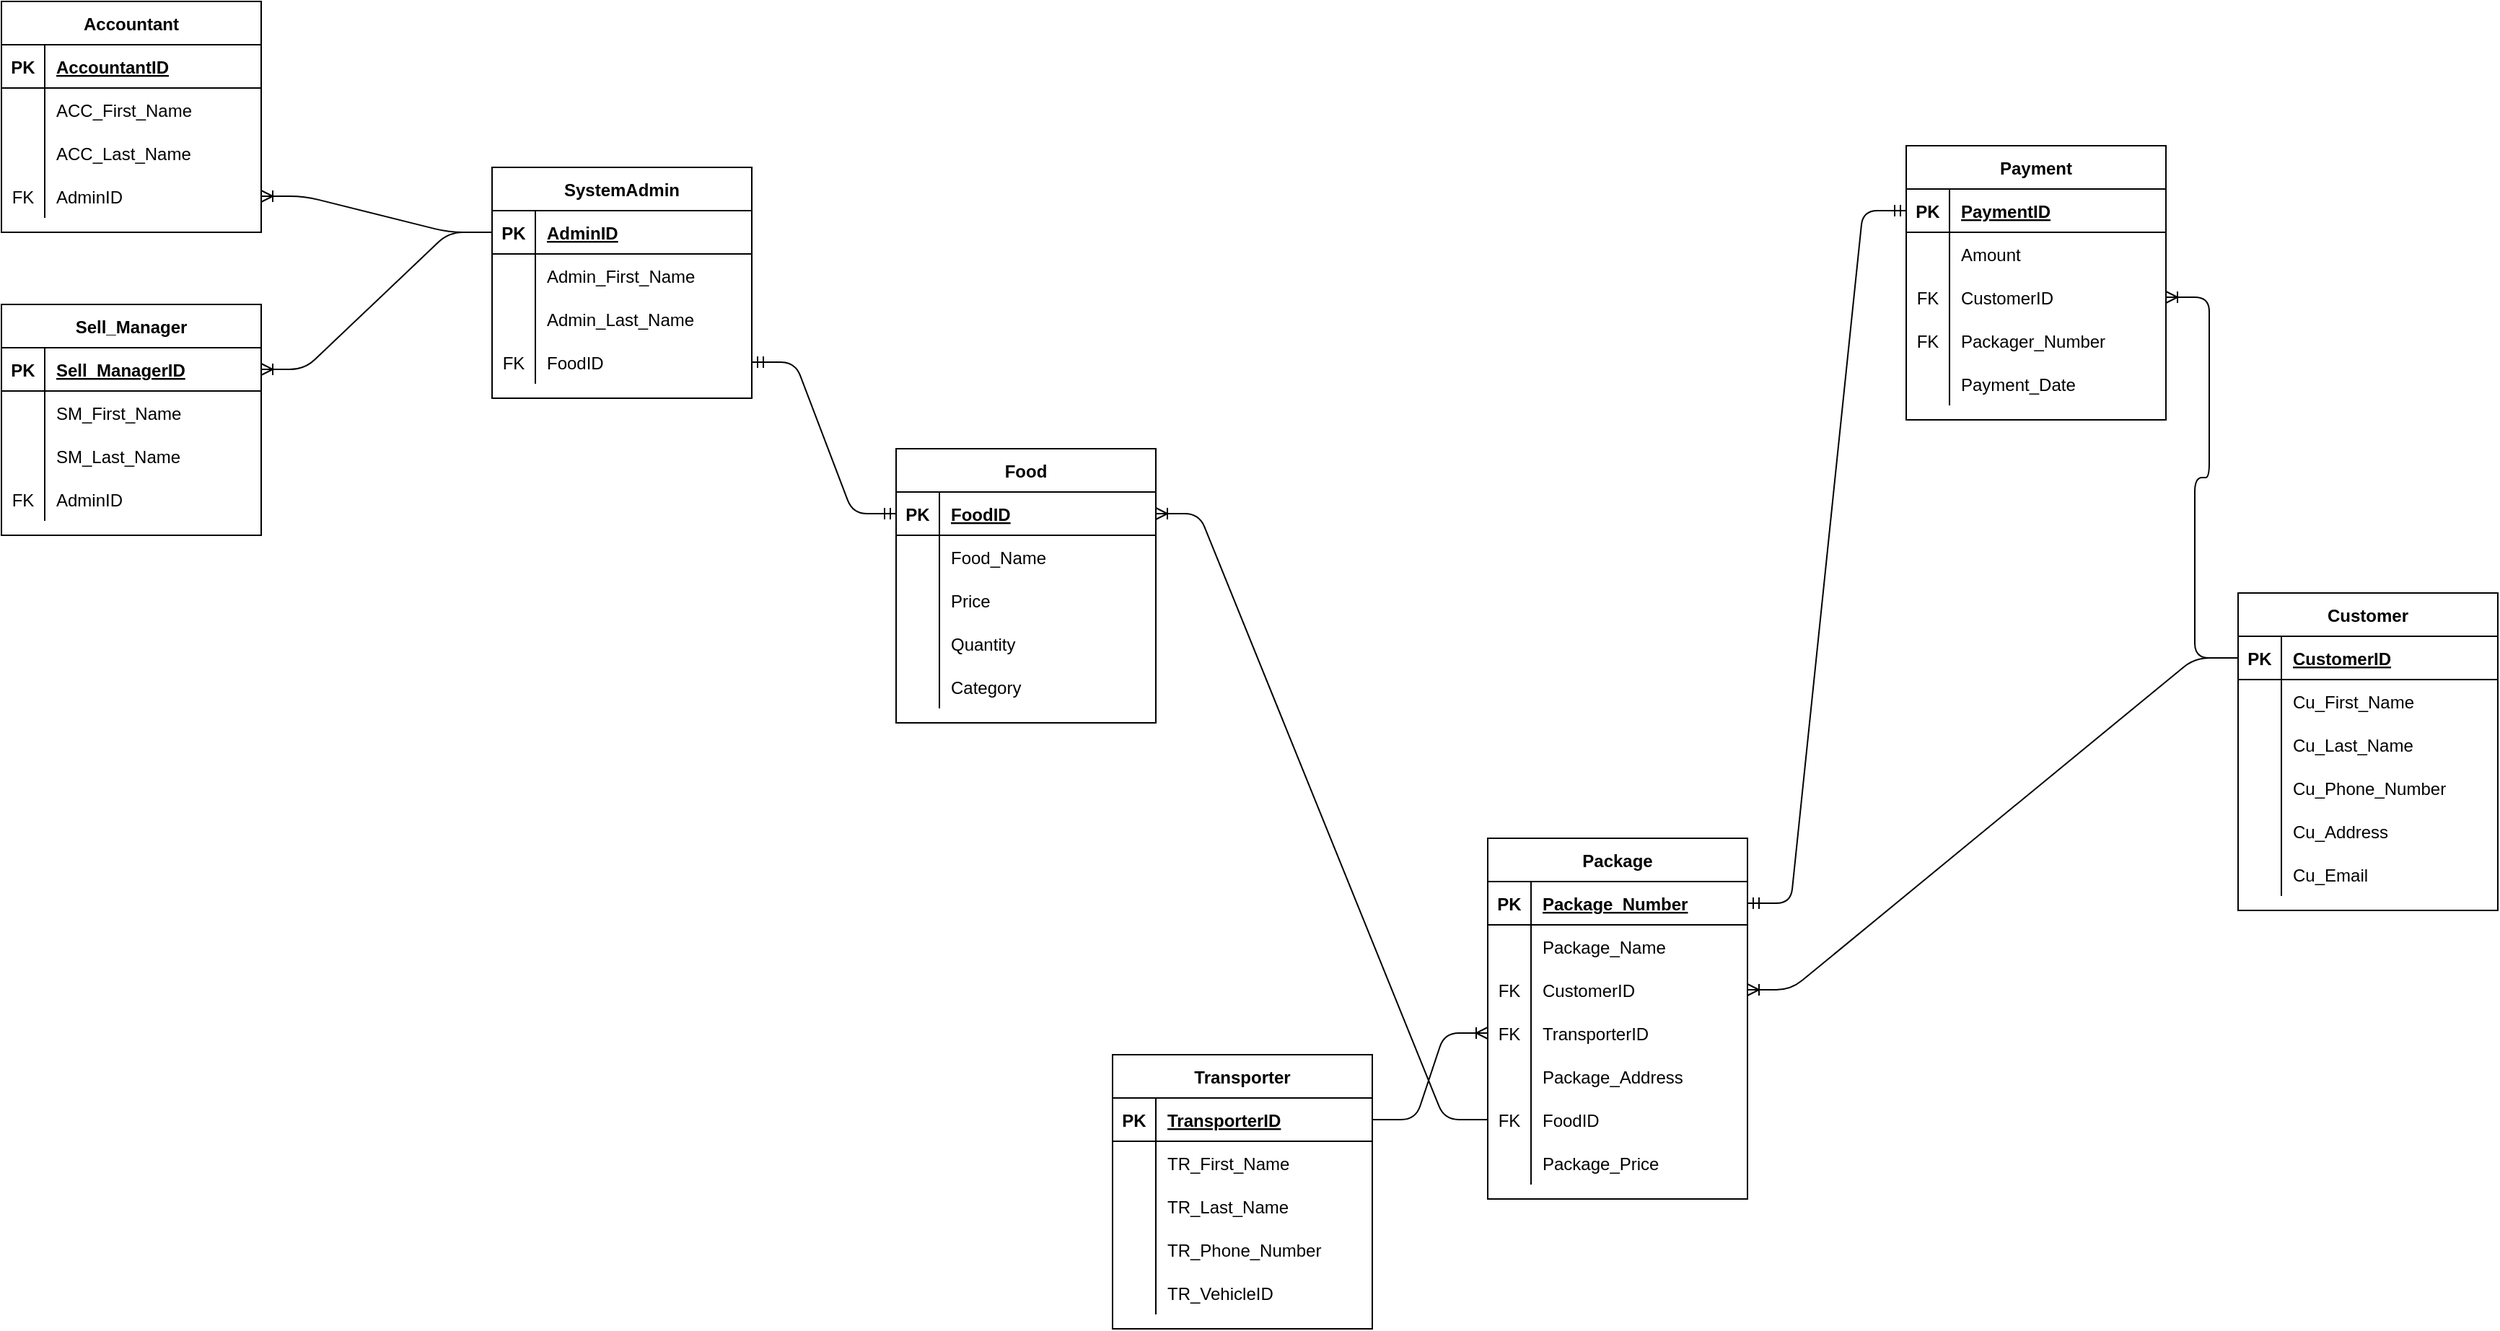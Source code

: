 <mxfile version="14.7.6" type="github">
  <diagram id="MF8VPbq0WAllrCahpKvv" name="Page-1">
    <mxGraphModel dx="7268" dy="4840" grid="1" gridSize="10" guides="1" tooltips="1" connect="1" arrows="1" fold="1" page="1" pageScale="1" pageWidth="827" pageHeight="1169" math="0" shadow="0">
      <root>
        <mxCell id="0" />
        <mxCell id="1" parent="0" />
        <mxCell id="62YoPMJY-bNOZlIKxdS--1" value="Customer" style="shape=table;startSize=30;container=1;collapsible=1;childLayout=tableLayout;fixedRows=1;rowLines=0;fontStyle=1;align=center;resizeLast=1;" vertex="1" parent="1">
          <mxGeometry x="290" y="-140" width="180" height="220" as="geometry" />
        </mxCell>
        <mxCell id="62YoPMJY-bNOZlIKxdS--2" value="" style="shape=partialRectangle;collapsible=0;dropTarget=0;pointerEvents=0;fillColor=none;top=0;left=0;bottom=1;right=0;points=[[0,0.5],[1,0.5]];portConstraint=eastwest;" vertex="1" parent="62YoPMJY-bNOZlIKxdS--1">
          <mxGeometry y="30" width="180" height="30" as="geometry" />
        </mxCell>
        <mxCell id="62YoPMJY-bNOZlIKxdS--3" value="PK" style="shape=partialRectangle;connectable=0;fillColor=none;top=0;left=0;bottom=0;right=0;fontStyle=1;overflow=hidden;" vertex="1" parent="62YoPMJY-bNOZlIKxdS--2">
          <mxGeometry width="30" height="30" as="geometry" />
        </mxCell>
        <mxCell id="62YoPMJY-bNOZlIKxdS--4" value="CustomerID" style="shape=partialRectangle;connectable=0;fillColor=none;top=0;left=0;bottom=0;right=0;align=left;spacingLeft=6;fontStyle=5;overflow=hidden;" vertex="1" parent="62YoPMJY-bNOZlIKxdS--2">
          <mxGeometry x="30" width="150" height="30" as="geometry" />
        </mxCell>
        <mxCell id="62YoPMJY-bNOZlIKxdS--5" value="" style="shape=partialRectangle;collapsible=0;dropTarget=0;pointerEvents=0;fillColor=none;top=0;left=0;bottom=0;right=0;points=[[0,0.5],[1,0.5]];portConstraint=eastwest;" vertex="1" parent="62YoPMJY-bNOZlIKxdS--1">
          <mxGeometry y="60" width="180" height="30" as="geometry" />
        </mxCell>
        <mxCell id="62YoPMJY-bNOZlIKxdS--6" value="" style="shape=partialRectangle;connectable=0;fillColor=none;top=0;left=0;bottom=0;right=0;editable=1;overflow=hidden;" vertex="1" parent="62YoPMJY-bNOZlIKxdS--5">
          <mxGeometry width="30" height="30" as="geometry" />
        </mxCell>
        <mxCell id="62YoPMJY-bNOZlIKxdS--7" value="Cu_First_Name" style="shape=partialRectangle;connectable=0;fillColor=none;top=0;left=0;bottom=0;right=0;align=left;spacingLeft=6;overflow=hidden;" vertex="1" parent="62YoPMJY-bNOZlIKxdS--5">
          <mxGeometry x="30" width="150" height="30" as="geometry" />
        </mxCell>
        <mxCell id="62YoPMJY-bNOZlIKxdS--8" value="" style="shape=partialRectangle;collapsible=0;dropTarget=0;pointerEvents=0;fillColor=none;top=0;left=0;bottom=0;right=0;points=[[0,0.5],[1,0.5]];portConstraint=eastwest;" vertex="1" parent="62YoPMJY-bNOZlIKxdS--1">
          <mxGeometry y="90" width="180" height="30" as="geometry" />
        </mxCell>
        <mxCell id="62YoPMJY-bNOZlIKxdS--9" value="" style="shape=partialRectangle;connectable=0;fillColor=none;top=0;left=0;bottom=0;right=0;editable=1;overflow=hidden;" vertex="1" parent="62YoPMJY-bNOZlIKxdS--8">
          <mxGeometry width="30" height="30" as="geometry" />
        </mxCell>
        <mxCell id="62YoPMJY-bNOZlIKxdS--10" value="Cu_Last_Name" style="shape=partialRectangle;connectable=0;fillColor=none;top=0;left=0;bottom=0;right=0;align=left;spacingLeft=6;overflow=hidden;" vertex="1" parent="62YoPMJY-bNOZlIKxdS--8">
          <mxGeometry x="30" width="150" height="30" as="geometry" />
        </mxCell>
        <mxCell id="62YoPMJY-bNOZlIKxdS--11" value="" style="shape=partialRectangle;collapsible=0;dropTarget=0;pointerEvents=0;fillColor=none;top=0;left=0;bottom=0;right=0;points=[[0,0.5],[1,0.5]];portConstraint=eastwest;" vertex="1" parent="62YoPMJY-bNOZlIKxdS--1">
          <mxGeometry y="120" width="180" height="30" as="geometry" />
        </mxCell>
        <mxCell id="62YoPMJY-bNOZlIKxdS--12" value="" style="shape=partialRectangle;connectable=0;fillColor=none;top=0;left=0;bottom=0;right=0;editable=1;overflow=hidden;" vertex="1" parent="62YoPMJY-bNOZlIKxdS--11">
          <mxGeometry width="30" height="30" as="geometry" />
        </mxCell>
        <mxCell id="62YoPMJY-bNOZlIKxdS--13" value="Cu_Phone_Number" style="shape=partialRectangle;connectable=0;fillColor=none;top=0;left=0;bottom=0;right=0;align=left;spacingLeft=6;overflow=hidden;" vertex="1" parent="62YoPMJY-bNOZlIKxdS--11">
          <mxGeometry x="30" width="150" height="30" as="geometry" />
        </mxCell>
        <mxCell id="62YoPMJY-bNOZlIKxdS--15" value="" style="shape=partialRectangle;collapsible=0;dropTarget=0;pointerEvents=0;fillColor=none;top=0;left=0;bottom=0;right=0;points=[[0,0.5],[1,0.5]];portConstraint=eastwest;" vertex="1" parent="62YoPMJY-bNOZlIKxdS--1">
          <mxGeometry y="150" width="180" height="30" as="geometry" />
        </mxCell>
        <mxCell id="62YoPMJY-bNOZlIKxdS--16" value="" style="shape=partialRectangle;connectable=0;fillColor=none;top=0;left=0;bottom=0;right=0;editable=1;overflow=hidden;" vertex="1" parent="62YoPMJY-bNOZlIKxdS--15">
          <mxGeometry width="30" height="30" as="geometry" />
        </mxCell>
        <mxCell id="62YoPMJY-bNOZlIKxdS--17" value="Cu_Address" style="shape=partialRectangle;connectable=0;fillColor=none;top=0;left=0;bottom=0;right=0;align=left;spacingLeft=6;overflow=hidden;" vertex="1" parent="62YoPMJY-bNOZlIKxdS--15">
          <mxGeometry x="30" width="150" height="30" as="geometry" />
        </mxCell>
        <mxCell id="62YoPMJY-bNOZlIKxdS--140" value="" style="shape=partialRectangle;collapsible=0;dropTarget=0;pointerEvents=0;fillColor=none;top=0;left=0;bottom=0;right=0;points=[[0,0.5],[1,0.5]];portConstraint=eastwest;" vertex="1" parent="62YoPMJY-bNOZlIKxdS--1">
          <mxGeometry y="180" width="180" height="30" as="geometry" />
        </mxCell>
        <mxCell id="62YoPMJY-bNOZlIKxdS--141" value="" style="shape=partialRectangle;connectable=0;fillColor=none;top=0;left=0;bottom=0;right=0;editable=1;overflow=hidden;" vertex="1" parent="62YoPMJY-bNOZlIKxdS--140">
          <mxGeometry width="30" height="30" as="geometry" />
        </mxCell>
        <mxCell id="62YoPMJY-bNOZlIKxdS--142" value="Cu_Email" style="shape=partialRectangle;connectable=0;fillColor=none;top=0;left=0;bottom=0;right=0;align=left;spacingLeft=6;overflow=hidden;" vertex="1" parent="62YoPMJY-bNOZlIKxdS--140">
          <mxGeometry x="30" width="150" height="30" as="geometry" />
        </mxCell>
        <mxCell id="62YoPMJY-bNOZlIKxdS--18" value="Sell_Manager" style="shape=table;startSize=30;container=1;collapsible=1;childLayout=tableLayout;fixedRows=1;rowLines=0;fontStyle=1;align=center;resizeLast=1;" vertex="1" parent="1">
          <mxGeometry x="-1260" y="-340" width="180" height="160" as="geometry" />
        </mxCell>
        <mxCell id="62YoPMJY-bNOZlIKxdS--19" value="" style="shape=partialRectangle;collapsible=0;dropTarget=0;pointerEvents=0;fillColor=none;top=0;left=0;bottom=1;right=0;points=[[0,0.5],[1,0.5]];portConstraint=eastwest;" vertex="1" parent="62YoPMJY-bNOZlIKxdS--18">
          <mxGeometry y="30" width="180" height="30" as="geometry" />
        </mxCell>
        <mxCell id="62YoPMJY-bNOZlIKxdS--20" value="PK" style="shape=partialRectangle;connectable=0;fillColor=none;top=0;left=0;bottom=0;right=0;fontStyle=1;overflow=hidden;" vertex="1" parent="62YoPMJY-bNOZlIKxdS--19">
          <mxGeometry width="30" height="30" as="geometry" />
        </mxCell>
        <mxCell id="62YoPMJY-bNOZlIKxdS--21" value="Sell_ManagerID" style="shape=partialRectangle;connectable=0;fillColor=none;top=0;left=0;bottom=0;right=0;align=left;spacingLeft=6;fontStyle=5;overflow=hidden;" vertex="1" parent="62YoPMJY-bNOZlIKxdS--19">
          <mxGeometry x="30" width="150" height="30" as="geometry" />
        </mxCell>
        <mxCell id="62YoPMJY-bNOZlIKxdS--22" value="" style="shape=partialRectangle;collapsible=0;dropTarget=0;pointerEvents=0;fillColor=none;top=0;left=0;bottom=0;right=0;points=[[0,0.5],[1,0.5]];portConstraint=eastwest;" vertex="1" parent="62YoPMJY-bNOZlIKxdS--18">
          <mxGeometry y="60" width="180" height="30" as="geometry" />
        </mxCell>
        <mxCell id="62YoPMJY-bNOZlIKxdS--23" value="" style="shape=partialRectangle;connectable=0;fillColor=none;top=0;left=0;bottom=0;right=0;editable=1;overflow=hidden;" vertex="1" parent="62YoPMJY-bNOZlIKxdS--22">
          <mxGeometry width="30" height="30" as="geometry" />
        </mxCell>
        <mxCell id="62YoPMJY-bNOZlIKxdS--24" value="SM_First_Name" style="shape=partialRectangle;connectable=0;fillColor=none;top=0;left=0;bottom=0;right=0;align=left;spacingLeft=6;overflow=hidden;" vertex="1" parent="62YoPMJY-bNOZlIKxdS--22">
          <mxGeometry x="30" width="150" height="30" as="geometry" />
        </mxCell>
        <mxCell id="62YoPMJY-bNOZlIKxdS--25" value="" style="shape=partialRectangle;collapsible=0;dropTarget=0;pointerEvents=0;fillColor=none;top=0;left=0;bottom=0;right=0;points=[[0,0.5],[1,0.5]];portConstraint=eastwest;" vertex="1" parent="62YoPMJY-bNOZlIKxdS--18">
          <mxGeometry y="90" width="180" height="30" as="geometry" />
        </mxCell>
        <mxCell id="62YoPMJY-bNOZlIKxdS--26" value="" style="shape=partialRectangle;connectable=0;fillColor=none;top=0;left=0;bottom=0;right=0;editable=1;overflow=hidden;" vertex="1" parent="62YoPMJY-bNOZlIKxdS--25">
          <mxGeometry width="30" height="30" as="geometry" />
        </mxCell>
        <mxCell id="62YoPMJY-bNOZlIKxdS--27" value="SM_Last_Name" style="shape=partialRectangle;connectable=0;fillColor=none;top=0;left=0;bottom=0;right=0;align=left;spacingLeft=6;overflow=hidden;" vertex="1" parent="62YoPMJY-bNOZlIKxdS--25">
          <mxGeometry x="30" width="150" height="30" as="geometry" />
        </mxCell>
        <mxCell id="62YoPMJY-bNOZlIKxdS--233" value="" style="shape=partialRectangle;collapsible=0;dropTarget=0;pointerEvents=0;fillColor=none;top=0;left=0;bottom=0;right=0;points=[[0,0.5],[1,0.5]];portConstraint=eastwest;" vertex="1" parent="62YoPMJY-bNOZlIKxdS--18">
          <mxGeometry y="120" width="180" height="30" as="geometry" />
        </mxCell>
        <mxCell id="62YoPMJY-bNOZlIKxdS--234" value="FK" style="shape=partialRectangle;connectable=0;fillColor=none;top=0;left=0;bottom=0;right=0;fontStyle=0;overflow=hidden;" vertex="1" parent="62YoPMJY-bNOZlIKxdS--233">
          <mxGeometry width="30" height="30" as="geometry" />
        </mxCell>
        <mxCell id="62YoPMJY-bNOZlIKxdS--235" value="AdminID" style="shape=partialRectangle;connectable=0;fillColor=none;top=0;left=0;bottom=0;right=0;align=left;spacingLeft=6;fontStyle=0;overflow=hidden;" vertex="1" parent="62YoPMJY-bNOZlIKxdS--233">
          <mxGeometry x="30" width="150" height="30" as="geometry" />
        </mxCell>
        <mxCell id="62YoPMJY-bNOZlIKxdS--31" value="Transporter" style="shape=table;startSize=30;container=1;collapsible=1;childLayout=tableLayout;fixedRows=1;rowLines=0;fontStyle=1;align=center;resizeLast=1;" vertex="1" parent="1">
          <mxGeometry x="-490" y="180" width="180" height="190" as="geometry" />
        </mxCell>
        <mxCell id="62YoPMJY-bNOZlIKxdS--32" value="" style="shape=partialRectangle;collapsible=0;dropTarget=0;pointerEvents=0;fillColor=none;top=0;left=0;bottom=1;right=0;points=[[0,0.5],[1,0.5]];portConstraint=eastwest;" vertex="1" parent="62YoPMJY-bNOZlIKxdS--31">
          <mxGeometry y="30" width="180" height="30" as="geometry" />
        </mxCell>
        <mxCell id="62YoPMJY-bNOZlIKxdS--33" value="PK" style="shape=partialRectangle;connectable=0;fillColor=none;top=0;left=0;bottom=0;right=0;fontStyle=1;overflow=hidden;" vertex="1" parent="62YoPMJY-bNOZlIKxdS--32">
          <mxGeometry width="30" height="30" as="geometry" />
        </mxCell>
        <mxCell id="62YoPMJY-bNOZlIKxdS--34" value="TransporterID" style="shape=partialRectangle;connectable=0;fillColor=none;top=0;left=0;bottom=0;right=0;align=left;spacingLeft=6;fontStyle=5;overflow=hidden;" vertex="1" parent="62YoPMJY-bNOZlIKxdS--32">
          <mxGeometry x="30" width="150" height="30" as="geometry" />
        </mxCell>
        <mxCell id="62YoPMJY-bNOZlIKxdS--35" value="" style="shape=partialRectangle;collapsible=0;dropTarget=0;pointerEvents=0;fillColor=none;top=0;left=0;bottom=0;right=0;points=[[0,0.5],[1,0.5]];portConstraint=eastwest;" vertex="1" parent="62YoPMJY-bNOZlIKxdS--31">
          <mxGeometry y="60" width="180" height="30" as="geometry" />
        </mxCell>
        <mxCell id="62YoPMJY-bNOZlIKxdS--36" value="" style="shape=partialRectangle;connectable=0;fillColor=none;top=0;left=0;bottom=0;right=0;editable=1;overflow=hidden;" vertex="1" parent="62YoPMJY-bNOZlIKxdS--35">
          <mxGeometry width="30" height="30" as="geometry" />
        </mxCell>
        <mxCell id="62YoPMJY-bNOZlIKxdS--37" value="TR_First_Name" style="shape=partialRectangle;connectable=0;fillColor=none;top=0;left=0;bottom=0;right=0;align=left;spacingLeft=6;overflow=hidden;" vertex="1" parent="62YoPMJY-bNOZlIKxdS--35">
          <mxGeometry x="30" width="150" height="30" as="geometry" />
        </mxCell>
        <mxCell id="62YoPMJY-bNOZlIKxdS--38" value="" style="shape=partialRectangle;collapsible=0;dropTarget=0;pointerEvents=0;fillColor=none;top=0;left=0;bottom=0;right=0;points=[[0,0.5],[1,0.5]];portConstraint=eastwest;" vertex="1" parent="62YoPMJY-bNOZlIKxdS--31">
          <mxGeometry y="90" width="180" height="30" as="geometry" />
        </mxCell>
        <mxCell id="62YoPMJY-bNOZlIKxdS--39" value="" style="shape=partialRectangle;connectable=0;fillColor=none;top=0;left=0;bottom=0;right=0;editable=1;overflow=hidden;" vertex="1" parent="62YoPMJY-bNOZlIKxdS--38">
          <mxGeometry width="30" height="30" as="geometry" />
        </mxCell>
        <mxCell id="62YoPMJY-bNOZlIKxdS--40" value="TR_Last_Name" style="shape=partialRectangle;connectable=0;fillColor=none;top=0;left=0;bottom=0;right=0;align=left;spacingLeft=6;overflow=hidden;" vertex="1" parent="62YoPMJY-bNOZlIKxdS--38">
          <mxGeometry x="30" width="150" height="30" as="geometry" />
        </mxCell>
        <mxCell id="62YoPMJY-bNOZlIKxdS--41" value="" style="shape=partialRectangle;collapsible=0;dropTarget=0;pointerEvents=0;fillColor=none;top=0;left=0;bottom=0;right=0;points=[[0,0.5],[1,0.5]];portConstraint=eastwest;" vertex="1" parent="62YoPMJY-bNOZlIKxdS--31">
          <mxGeometry y="120" width="180" height="30" as="geometry" />
        </mxCell>
        <mxCell id="62YoPMJY-bNOZlIKxdS--42" value="" style="shape=partialRectangle;connectable=0;fillColor=none;top=0;left=0;bottom=0;right=0;editable=1;overflow=hidden;" vertex="1" parent="62YoPMJY-bNOZlIKxdS--41">
          <mxGeometry width="30" height="30" as="geometry" />
        </mxCell>
        <mxCell id="62YoPMJY-bNOZlIKxdS--43" value="TR_Phone_Number" style="shape=partialRectangle;connectable=0;fillColor=none;top=0;left=0;bottom=0;right=0;align=left;spacingLeft=6;overflow=hidden;" vertex="1" parent="62YoPMJY-bNOZlIKxdS--41">
          <mxGeometry x="30" width="150" height="30" as="geometry" />
        </mxCell>
        <mxCell id="62YoPMJY-bNOZlIKxdS--45" value="" style="shape=partialRectangle;collapsible=0;dropTarget=0;pointerEvents=0;fillColor=none;top=0;left=0;bottom=0;right=0;points=[[0,0.5],[1,0.5]];portConstraint=eastwest;" vertex="1" parent="62YoPMJY-bNOZlIKxdS--31">
          <mxGeometry y="150" width="180" height="30" as="geometry" />
        </mxCell>
        <mxCell id="62YoPMJY-bNOZlIKxdS--46" value="" style="shape=partialRectangle;connectable=0;fillColor=none;top=0;left=0;bottom=0;right=0;editable=1;overflow=hidden;" vertex="1" parent="62YoPMJY-bNOZlIKxdS--45">
          <mxGeometry width="30" height="30" as="geometry" />
        </mxCell>
        <mxCell id="62YoPMJY-bNOZlIKxdS--47" value="TR_VehicleID" style="shape=partialRectangle;connectable=0;fillColor=none;top=0;left=0;bottom=0;right=0;align=left;spacingLeft=6;overflow=hidden;" vertex="1" parent="62YoPMJY-bNOZlIKxdS--45">
          <mxGeometry x="30" width="150" height="30" as="geometry" />
        </mxCell>
        <mxCell id="62YoPMJY-bNOZlIKxdS--48" value="SystemAdmin" style="shape=table;startSize=30;container=1;collapsible=1;childLayout=tableLayout;fixedRows=1;rowLines=0;fontStyle=1;align=center;resizeLast=1;" vertex="1" parent="1">
          <mxGeometry x="-920" y="-435" width="180" height="160" as="geometry" />
        </mxCell>
        <mxCell id="62YoPMJY-bNOZlIKxdS--49" value="" style="shape=partialRectangle;collapsible=0;dropTarget=0;pointerEvents=0;fillColor=none;top=0;left=0;bottom=1;right=0;points=[[0,0.5],[1,0.5]];portConstraint=eastwest;" vertex="1" parent="62YoPMJY-bNOZlIKxdS--48">
          <mxGeometry y="30" width="180" height="30" as="geometry" />
        </mxCell>
        <mxCell id="62YoPMJY-bNOZlIKxdS--50" value="PK" style="shape=partialRectangle;connectable=0;fillColor=none;top=0;left=0;bottom=0;right=0;fontStyle=1;overflow=hidden;" vertex="1" parent="62YoPMJY-bNOZlIKxdS--49">
          <mxGeometry width="30" height="30" as="geometry" />
        </mxCell>
        <mxCell id="62YoPMJY-bNOZlIKxdS--51" value="AdminID" style="shape=partialRectangle;connectable=0;fillColor=none;top=0;left=0;bottom=0;right=0;align=left;spacingLeft=6;fontStyle=5;overflow=hidden;" vertex="1" parent="62YoPMJY-bNOZlIKxdS--49">
          <mxGeometry x="30" width="150" height="30" as="geometry" />
        </mxCell>
        <mxCell id="62YoPMJY-bNOZlIKxdS--52" value="" style="shape=partialRectangle;collapsible=0;dropTarget=0;pointerEvents=0;fillColor=none;top=0;left=0;bottom=0;right=0;points=[[0,0.5],[1,0.5]];portConstraint=eastwest;" vertex="1" parent="62YoPMJY-bNOZlIKxdS--48">
          <mxGeometry y="60" width="180" height="30" as="geometry" />
        </mxCell>
        <mxCell id="62YoPMJY-bNOZlIKxdS--53" value="" style="shape=partialRectangle;connectable=0;fillColor=none;top=0;left=0;bottom=0;right=0;editable=1;overflow=hidden;" vertex="1" parent="62YoPMJY-bNOZlIKxdS--52">
          <mxGeometry width="30" height="30" as="geometry" />
        </mxCell>
        <mxCell id="62YoPMJY-bNOZlIKxdS--54" value="Admin_First_Name" style="shape=partialRectangle;connectable=0;fillColor=none;top=0;left=0;bottom=0;right=0;align=left;spacingLeft=6;overflow=hidden;" vertex="1" parent="62YoPMJY-bNOZlIKxdS--52">
          <mxGeometry x="30" width="150" height="30" as="geometry" />
        </mxCell>
        <mxCell id="62YoPMJY-bNOZlIKxdS--55" value="" style="shape=partialRectangle;collapsible=0;dropTarget=0;pointerEvents=0;fillColor=none;top=0;left=0;bottom=0;right=0;points=[[0,0.5],[1,0.5]];portConstraint=eastwest;" vertex="1" parent="62YoPMJY-bNOZlIKxdS--48">
          <mxGeometry y="90" width="180" height="30" as="geometry" />
        </mxCell>
        <mxCell id="62YoPMJY-bNOZlIKxdS--56" value="" style="shape=partialRectangle;connectable=0;fillColor=none;top=0;left=0;bottom=0;right=0;editable=1;overflow=hidden;" vertex="1" parent="62YoPMJY-bNOZlIKxdS--55">
          <mxGeometry width="30" height="30" as="geometry" />
        </mxCell>
        <mxCell id="62YoPMJY-bNOZlIKxdS--57" value="Admin_Last_Name" style="shape=partialRectangle;connectable=0;fillColor=none;top=0;left=0;bottom=0;right=0;align=left;spacingLeft=6;overflow=hidden;" vertex="1" parent="62YoPMJY-bNOZlIKxdS--55">
          <mxGeometry x="30" width="150" height="30" as="geometry" />
        </mxCell>
        <mxCell id="62YoPMJY-bNOZlIKxdS--220" value="" style="shape=partialRectangle;collapsible=0;dropTarget=0;pointerEvents=0;fillColor=none;top=0;left=0;bottom=0;right=0;points=[[0,0.5],[1,0.5]];portConstraint=eastwest;" vertex="1" parent="62YoPMJY-bNOZlIKxdS--48">
          <mxGeometry y="120" width="180" height="30" as="geometry" />
        </mxCell>
        <mxCell id="62YoPMJY-bNOZlIKxdS--221" value="FK" style="shape=partialRectangle;connectable=0;fillColor=none;top=0;left=0;bottom=0;right=0;fontStyle=0;overflow=hidden;" vertex="1" parent="62YoPMJY-bNOZlIKxdS--220">
          <mxGeometry width="30" height="30" as="geometry" />
        </mxCell>
        <mxCell id="62YoPMJY-bNOZlIKxdS--222" value="FoodID" style="shape=partialRectangle;connectable=0;fillColor=none;top=0;left=0;bottom=0;right=0;align=left;spacingLeft=6;fontStyle=0;overflow=hidden;" vertex="1" parent="62YoPMJY-bNOZlIKxdS--220">
          <mxGeometry x="30" width="150" height="30" as="geometry" />
        </mxCell>
        <mxCell id="62YoPMJY-bNOZlIKxdS--61" value="Accountant" style="shape=table;startSize=30;container=1;collapsible=1;childLayout=tableLayout;fixedRows=1;rowLines=0;fontStyle=1;align=center;resizeLast=1;" vertex="1" parent="1">
          <mxGeometry x="-1260" y="-550" width="180" height="160" as="geometry" />
        </mxCell>
        <mxCell id="62YoPMJY-bNOZlIKxdS--62" value="" style="shape=partialRectangle;collapsible=0;dropTarget=0;pointerEvents=0;fillColor=none;top=0;left=0;bottom=1;right=0;points=[[0,0.5],[1,0.5]];portConstraint=eastwest;" vertex="1" parent="62YoPMJY-bNOZlIKxdS--61">
          <mxGeometry y="30" width="180" height="30" as="geometry" />
        </mxCell>
        <mxCell id="62YoPMJY-bNOZlIKxdS--63" value="PK" style="shape=partialRectangle;connectable=0;fillColor=none;top=0;left=0;bottom=0;right=0;fontStyle=1;overflow=hidden;" vertex="1" parent="62YoPMJY-bNOZlIKxdS--62">
          <mxGeometry width="30" height="30" as="geometry" />
        </mxCell>
        <mxCell id="62YoPMJY-bNOZlIKxdS--64" value="AccountantID" style="shape=partialRectangle;connectable=0;fillColor=none;top=0;left=0;bottom=0;right=0;align=left;spacingLeft=6;fontStyle=5;overflow=hidden;" vertex="1" parent="62YoPMJY-bNOZlIKxdS--62">
          <mxGeometry x="30" width="150" height="30" as="geometry" />
        </mxCell>
        <mxCell id="62YoPMJY-bNOZlIKxdS--65" value="" style="shape=partialRectangle;collapsible=0;dropTarget=0;pointerEvents=0;fillColor=none;top=0;left=0;bottom=0;right=0;points=[[0,0.5],[1,0.5]];portConstraint=eastwest;" vertex="1" parent="62YoPMJY-bNOZlIKxdS--61">
          <mxGeometry y="60" width="180" height="30" as="geometry" />
        </mxCell>
        <mxCell id="62YoPMJY-bNOZlIKxdS--66" value="" style="shape=partialRectangle;connectable=0;fillColor=none;top=0;left=0;bottom=0;right=0;editable=1;overflow=hidden;" vertex="1" parent="62YoPMJY-bNOZlIKxdS--65">
          <mxGeometry width="30" height="30" as="geometry" />
        </mxCell>
        <mxCell id="62YoPMJY-bNOZlIKxdS--67" value="ACC_First_Name" style="shape=partialRectangle;connectable=0;fillColor=none;top=0;left=0;bottom=0;right=0;align=left;spacingLeft=6;overflow=hidden;" vertex="1" parent="62YoPMJY-bNOZlIKxdS--65">
          <mxGeometry x="30" width="150" height="30" as="geometry" />
        </mxCell>
        <mxCell id="62YoPMJY-bNOZlIKxdS--68" value="" style="shape=partialRectangle;collapsible=0;dropTarget=0;pointerEvents=0;fillColor=none;top=0;left=0;bottom=0;right=0;points=[[0,0.5],[1,0.5]];portConstraint=eastwest;" vertex="1" parent="62YoPMJY-bNOZlIKxdS--61">
          <mxGeometry y="90" width="180" height="30" as="geometry" />
        </mxCell>
        <mxCell id="62YoPMJY-bNOZlIKxdS--69" value="" style="shape=partialRectangle;connectable=0;fillColor=none;top=0;left=0;bottom=0;right=0;editable=1;overflow=hidden;" vertex="1" parent="62YoPMJY-bNOZlIKxdS--68">
          <mxGeometry width="30" height="30" as="geometry" />
        </mxCell>
        <mxCell id="62YoPMJY-bNOZlIKxdS--70" value="ACC_Last_Name" style="shape=partialRectangle;connectable=0;fillColor=none;top=0;left=0;bottom=0;right=0;align=left;spacingLeft=6;overflow=hidden;" vertex="1" parent="62YoPMJY-bNOZlIKxdS--68">
          <mxGeometry x="30" width="150" height="30" as="geometry" />
        </mxCell>
        <mxCell id="62YoPMJY-bNOZlIKxdS--229" value="" style="shape=partialRectangle;collapsible=0;dropTarget=0;pointerEvents=0;fillColor=none;top=0;left=0;bottom=0;right=0;points=[[0,0.5],[1,0.5]];portConstraint=eastwest;" vertex="1" parent="62YoPMJY-bNOZlIKxdS--61">
          <mxGeometry y="120" width="180" height="30" as="geometry" />
        </mxCell>
        <mxCell id="62YoPMJY-bNOZlIKxdS--230" value="FK" style="shape=partialRectangle;connectable=0;fillColor=none;top=0;left=0;bottom=0;right=0;fontStyle=0;overflow=hidden;" vertex="1" parent="62YoPMJY-bNOZlIKxdS--229">
          <mxGeometry width="30" height="30" as="geometry" />
        </mxCell>
        <mxCell id="62YoPMJY-bNOZlIKxdS--231" value="AdminID" style="shape=partialRectangle;connectable=0;fillColor=none;top=0;left=0;bottom=0;right=0;align=left;spacingLeft=6;fontStyle=0;overflow=hidden;" vertex="1" parent="62YoPMJY-bNOZlIKxdS--229">
          <mxGeometry x="30" width="150" height="30" as="geometry" />
        </mxCell>
        <mxCell id="62YoPMJY-bNOZlIKxdS--108" value="Package" style="shape=table;startSize=30;container=1;collapsible=1;childLayout=tableLayout;fixedRows=1;rowLines=0;fontStyle=1;align=center;resizeLast=1;" vertex="1" parent="1">
          <mxGeometry x="-230" y="30" width="180" height="250" as="geometry" />
        </mxCell>
        <mxCell id="62YoPMJY-bNOZlIKxdS--109" value="" style="shape=partialRectangle;collapsible=0;dropTarget=0;pointerEvents=0;fillColor=none;top=0;left=0;bottom=1;right=0;points=[[0,0.5],[1,0.5]];portConstraint=eastwest;" vertex="1" parent="62YoPMJY-bNOZlIKxdS--108">
          <mxGeometry y="30" width="180" height="30" as="geometry" />
        </mxCell>
        <mxCell id="62YoPMJY-bNOZlIKxdS--110" value="PK" style="shape=partialRectangle;connectable=0;fillColor=none;top=0;left=0;bottom=0;right=0;fontStyle=1;overflow=hidden;" vertex="1" parent="62YoPMJY-bNOZlIKxdS--109">
          <mxGeometry width="30" height="30" as="geometry" />
        </mxCell>
        <mxCell id="62YoPMJY-bNOZlIKxdS--111" value="Package_Number" style="shape=partialRectangle;connectable=0;fillColor=none;top=0;left=0;bottom=0;right=0;align=left;spacingLeft=6;fontStyle=5;overflow=hidden;" vertex="1" parent="62YoPMJY-bNOZlIKxdS--109">
          <mxGeometry x="30" width="150" height="30" as="geometry" />
        </mxCell>
        <mxCell id="62YoPMJY-bNOZlIKxdS--112" value="" style="shape=partialRectangle;collapsible=0;dropTarget=0;pointerEvents=0;fillColor=none;top=0;left=0;bottom=0;right=0;points=[[0,0.5],[1,0.5]];portConstraint=eastwest;" vertex="1" parent="62YoPMJY-bNOZlIKxdS--108">
          <mxGeometry y="60" width="180" height="30" as="geometry" />
        </mxCell>
        <mxCell id="62YoPMJY-bNOZlIKxdS--113" value="" style="shape=partialRectangle;connectable=0;fillColor=none;top=0;left=0;bottom=0;right=0;editable=1;overflow=hidden;" vertex="1" parent="62YoPMJY-bNOZlIKxdS--112">
          <mxGeometry width="30" height="30" as="geometry" />
        </mxCell>
        <mxCell id="62YoPMJY-bNOZlIKxdS--114" value="Package_Name" style="shape=partialRectangle;connectable=0;fillColor=none;top=0;left=0;bottom=0;right=0;align=left;spacingLeft=6;overflow=hidden;" vertex="1" parent="62YoPMJY-bNOZlIKxdS--112">
          <mxGeometry x="30" width="150" height="30" as="geometry" />
        </mxCell>
        <mxCell id="62YoPMJY-bNOZlIKxdS--122" value="" style="shape=partialRectangle;collapsible=0;dropTarget=0;pointerEvents=0;fillColor=none;top=0;left=0;bottom=0;right=0;points=[[0,0.5],[1,0.5]];portConstraint=eastwest;" vertex="1" parent="62YoPMJY-bNOZlIKxdS--108">
          <mxGeometry y="90" width="180" height="30" as="geometry" />
        </mxCell>
        <mxCell id="62YoPMJY-bNOZlIKxdS--123" value="FK" style="shape=partialRectangle;connectable=0;fillColor=none;top=0;left=0;bottom=0;right=0;fontStyle=0;overflow=hidden;" vertex="1" parent="62YoPMJY-bNOZlIKxdS--122">
          <mxGeometry width="30" height="30" as="geometry" />
        </mxCell>
        <mxCell id="62YoPMJY-bNOZlIKxdS--124" value="CustomerID" style="shape=partialRectangle;connectable=0;fillColor=none;top=0;left=0;bottom=0;right=0;align=left;spacingLeft=6;fontStyle=0;overflow=hidden;" vertex="1" parent="62YoPMJY-bNOZlIKxdS--122">
          <mxGeometry x="30" width="150" height="30" as="geometry" />
        </mxCell>
        <mxCell id="62YoPMJY-bNOZlIKxdS--126" value="" style="shape=partialRectangle;collapsible=0;dropTarget=0;pointerEvents=0;fillColor=none;top=0;left=0;bottom=0;right=0;points=[[0,0.5],[1,0.5]];portConstraint=eastwest;" vertex="1" parent="62YoPMJY-bNOZlIKxdS--108">
          <mxGeometry y="120" width="180" height="30" as="geometry" />
        </mxCell>
        <mxCell id="62YoPMJY-bNOZlIKxdS--127" value="FK" style="shape=partialRectangle;connectable=0;fillColor=none;top=0;left=0;bottom=0;right=0;fontStyle=0;overflow=hidden;" vertex="1" parent="62YoPMJY-bNOZlIKxdS--126">
          <mxGeometry width="30" height="30" as="geometry" />
        </mxCell>
        <mxCell id="62YoPMJY-bNOZlIKxdS--128" value="TransporterID" style="shape=partialRectangle;connectable=0;fillColor=none;top=0;left=0;bottom=0;right=0;align=left;spacingLeft=6;fontStyle=0;overflow=hidden;" vertex="1" parent="62YoPMJY-bNOZlIKxdS--126">
          <mxGeometry x="30" width="150" height="30" as="geometry" />
        </mxCell>
        <mxCell id="62YoPMJY-bNOZlIKxdS--115" value="" style="shape=partialRectangle;collapsible=0;dropTarget=0;pointerEvents=0;fillColor=none;top=0;left=0;bottom=0;right=0;points=[[0,0.5],[1,0.5]];portConstraint=eastwest;" vertex="1" parent="62YoPMJY-bNOZlIKxdS--108">
          <mxGeometry y="150" width="180" height="30" as="geometry" />
        </mxCell>
        <mxCell id="62YoPMJY-bNOZlIKxdS--116" value="" style="shape=partialRectangle;connectable=0;fillColor=none;top=0;left=0;bottom=0;right=0;editable=1;overflow=hidden;" vertex="1" parent="62YoPMJY-bNOZlIKxdS--115">
          <mxGeometry width="30" height="30" as="geometry" />
        </mxCell>
        <mxCell id="62YoPMJY-bNOZlIKxdS--117" value="Package_Address" style="shape=partialRectangle;connectable=0;fillColor=none;top=0;left=0;bottom=0;right=0;align=left;spacingLeft=6;overflow=hidden;" vertex="1" parent="62YoPMJY-bNOZlIKxdS--115">
          <mxGeometry x="30" width="150" height="30" as="geometry" />
        </mxCell>
        <mxCell id="62YoPMJY-bNOZlIKxdS--205" value="" style="shape=partialRectangle;collapsible=0;dropTarget=0;pointerEvents=0;fillColor=none;top=0;left=0;bottom=0;right=0;points=[[0,0.5],[1,0.5]];portConstraint=eastwest;" vertex="1" parent="62YoPMJY-bNOZlIKxdS--108">
          <mxGeometry y="180" width="180" height="30" as="geometry" />
        </mxCell>
        <mxCell id="62YoPMJY-bNOZlIKxdS--206" value="FK" style="shape=partialRectangle;connectable=0;fillColor=none;top=0;left=0;bottom=0;right=0;fontStyle=0;overflow=hidden;" vertex="1" parent="62YoPMJY-bNOZlIKxdS--205">
          <mxGeometry width="30" height="30" as="geometry" />
        </mxCell>
        <mxCell id="62YoPMJY-bNOZlIKxdS--207" value="FoodID" style="shape=partialRectangle;connectable=0;fillColor=none;top=0;left=0;bottom=0;right=0;align=left;spacingLeft=6;fontStyle=0;overflow=hidden;" vertex="1" parent="62YoPMJY-bNOZlIKxdS--205">
          <mxGeometry x="30" width="150" height="30" as="geometry" />
        </mxCell>
        <mxCell id="62YoPMJY-bNOZlIKxdS--214" value="" style="shape=partialRectangle;collapsible=0;dropTarget=0;pointerEvents=0;fillColor=none;top=0;left=0;bottom=0;right=0;points=[[0,0.5],[1,0.5]];portConstraint=eastwest;" vertex="1" parent="62YoPMJY-bNOZlIKxdS--108">
          <mxGeometry y="210" width="180" height="30" as="geometry" />
        </mxCell>
        <mxCell id="62YoPMJY-bNOZlIKxdS--215" value="" style="shape=partialRectangle;connectable=0;fillColor=none;top=0;left=0;bottom=0;right=0;editable=1;overflow=hidden;" vertex="1" parent="62YoPMJY-bNOZlIKxdS--214">
          <mxGeometry width="30" height="30" as="geometry" />
        </mxCell>
        <mxCell id="62YoPMJY-bNOZlIKxdS--216" value="Package_Price" style="shape=partialRectangle;connectable=0;fillColor=none;top=0;left=0;bottom=0;right=0;align=left;spacingLeft=6;overflow=hidden;" vertex="1" parent="62YoPMJY-bNOZlIKxdS--214">
          <mxGeometry x="30" width="150" height="30" as="geometry" />
        </mxCell>
        <mxCell id="62YoPMJY-bNOZlIKxdS--129" value="" style="edgeStyle=entityRelationEdgeStyle;fontSize=12;html=1;endArrow=ERoneToMany;exitX=1;exitY=0.5;exitDx=0;exitDy=0;entryX=0;entryY=0.5;entryDx=0;entryDy=0;" edge="1" parent="1" source="62YoPMJY-bNOZlIKxdS--32" target="62YoPMJY-bNOZlIKxdS--126">
          <mxGeometry width="100" height="100" relative="1" as="geometry">
            <mxPoint x="-310" y="440" as="sourcePoint" />
            <mxPoint x="-210" y="340" as="targetPoint" />
          </mxGeometry>
        </mxCell>
        <mxCell id="62YoPMJY-bNOZlIKxdS--143" value="Payment" style="shape=table;startSize=30;container=1;collapsible=1;childLayout=tableLayout;fixedRows=1;rowLines=0;fontStyle=1;align=center;resizeLast=1;" vertex="1" parent="1">
          <mxGeometry x="60" y="-450" width="180" height="190" as="geometry" />
        </mxCell>
        <mxCell id="62YoPMJY-bNOZlIKxdS--144" value="" style="shape=partialRectangle;collapsible=0;dropTarget=0;pointerEvents=0;fillColor=none;top=0;left=0;bottom=1;right=0;points=[[0,0.5],[1,0.5]];portConstraint=eastwest;" vertex="1" parent="62YoPMJY-bNOZlIKxdS--143">
          <mxGeometry y="30" width="180" height="30" as="geometry" />
        </mxCell>
        <mxCell id="62YoPMJY-bNOZlIKxdS--145" value="PK" style="shape=partialRectangle;connectable=0;fillColor=none;top=0;left=0;bottom=0;right=0;fontStyle=1;overflow=hidden;" vertex="1" parent="62YoPMJY-bNOZlIKxdS--144">
          <mxGeometry width="30" height="30" as="geometry" />
        </mxCell>
        <mxCell id="62YoPMJY-bNOZlIKxdS--146" value="PaymentID" style="shape=partialRectangle;connectable=0;fillColor=none;top=0;left=0;bottom=0;right=0;align=left;spacingLeft=6;fontStyle=5;overflow=hidden;" vertex="1" parent="62YoPMJY-bNOZlIKxdS--144">
          <mxGeometry x="30" width="150" height="30" as="geometry" />
        </mxCell>
        <mxCell id="62YoPMJY-bNOZlIKxdS--147" value="" style="shape=partialRectangle;collapsible=0;dropTarget=0;pointerEvents=0;fillColor=none;top=0;left=0;bottom=0;right=0;points=[[0,0.5],[1,0.5]];portConstraint=eastwest;" vertex="1" parent="62YoPMJY-bNOZlIKxdS--143">
          <mxGeometry y="60" width="180" height="30" as="geometry" />
        </mxCell>
        <mxCell id="62YoPMJY-bNOZlIKxdS--148" value="" style="shape=partialRectangle;connectable=0;fillColor=none;top=0;left=0;bottom=0;right=0;editable=1;overflow=hidden;" vertex="1" parent="62YoPMJY-bNOZlIKxdS--147">
          <mxGeometry width="30" height="30" as="geometry" />
        </mxCell>
        <mxCell id="62YoPMJY-bNOZlIKxdS--149" value="Amount" style="shape=partialRectangle;connectable=0;fillColor=none;top=0;left=0;bottom=0;right=0;align=left;spacingLeft=6;overflow=hidden;" vertex="1" parent="62YoPMJY-bNOZlIKxdS--147">
          <mxGeometry x="30" width="150" height="30" as="geometry" />
        </mxCell>
        <mxCell id="62YoPMJY-bNOZlIKxdS--161" value="" style="shape=partialRectangle;collapsible=0;dropTarget=0;pointerEvents=0;fillColor=none;top=0;left=0;bottom=0;right=0;points=[[0,0.5],[1,0.5]];portConstraint=eastwest;" vertex="1" parent="62YoPMJY-bNOZlIKxdS--143">
          <mxGeometry y="90" width="180" height="30" as="geometry" />
        </mxCell>
        <mxCell id="62YoPMJY-bNOZlIKxdS--162" value="FK" style="shape=partialRectangle;connectable=0;fillColor=none;top=0;left=0;bottom=0;right=0;fontStyle=0;overflow=hidden;" vertex="1" parent="62YoPMJY-bNOZlIKxdS--161">
          <mxGeometry width="30" height="30" as="geometry" />
        </mxCell>
        <mxCell id="62YoPMJY-bNOZlIKxdS--163" value="CustomerID" style="shape=partialRectangle;connectable=0;fillColor=none;top=0;left=0;bottom=0;right=0;align=left;spacingLeft=6;fontStyle=0;overflow=hidden;" vertex="1" parent="62YoPMJY-bNOZlIKxdS--161">
          <mxGeometry x="30" width="150" height="30" as="geometry" />
        </mxCell>
        <mxCell id="62YoPMJY-bNOZlIKxdS--165" value="" style="shape=partialRectangle;collapsible=0;dropTarget=0;pointerEvents=0;fillColor=none;top=0;left=0;bottom=0;right=0;points=[[0,0.5],[1,0.5]];portConstraint=eastwest;" vertex="1" parent="62YoPMJY-bNOZlIKxdS--143">
          <mxGeometry y="120" width="180" height="30" as="geometry" />
        </mxCell>
        <mxCell id="62YoPMJY-bNOZlIKxdS--166" value="FK" style="shape=partialRectangle;connectable=0;fillColor=none;top=0;left=0;bottom=0;right=0;fontStyle=0;overflow=hidden;" vertex="1" parent="62YoPMJY-bNOZlIKxdS--165">
          <mxGeometry width="30" height="30" as="geometry" />
        </mxCell>
        <mxCell id="62YoPMJY-bNOZlIKxdS--167" value="Packager_Number" style="shape=partialRectangle;connectable=0;fillColor=none;top=0;left=0;bottom=0;right=0;align=left;spacingLeft=6;fontStyle=0;overflow=hidden;" vertex="1" parent="62YoPMJY-bNOZlIKxdS--165">
          <mxGeometry x="30" width="150" height="30" as="geometry" />
        </mxCell>
        <mxCell id="62YoPMJY-bNOZlIKxdS--197" value="" style="shape=partialRectangle;collapsible=0;dropTarget=0;pointerEvents=0;fillColor=none;top=0;left=0;bottom=0;right=0;points=[[0,0.5],[1,0.5]];portConstraint=eastwest;" vertex="1" parent="62YoPMJY-bNOZlIKxdS--143">
          <mxGeometry y="150" width="180" height="30" as="geometry" />
        </mxCell>
        <mxCell id="62YoPMJY-bNOZlIKxdS--198" value="" style="shape=partialRectangle;connectable=0;fillColor=none;top=0;left=0;bottom=0;right=0;editable=1;overflow=hidden;" vertex="1" parent="62YoPMJY-bNOZlIKxdS--197">
          <mxGeometry width="30" height="30" as="geometry" />
        </mxCell>
        <mxCell id="62YoPMJY-bNOZlIKxdS--199" value="Payment_Date" style="shape=partialRectangle;connectable=0;fillColor=none;top=0;left=0;bottom=0;right=0;align=left;spacingLeft=6;overflow=hidden;" vertex="1" parent="62YoPMJY-bNOZlIKxdS--197">
          <mxGeometry x="30" width="150" height="30" as="geometry" />
        </mxCell>
        <mxCell id="62YoPMJY-bNOZlIKxdS--168" value="" style="edgeStyle=entityRelationEdgeStyle;fontSize=12;html=1;endArrow=ERoneToMany;exitX=0;exitY=0.5;exitDx=0;exitDy=0;entryX=1;entryY=0.5;entryDx=0;entryDy=0;" edge="1" parent="1" source="62YoPMJY-bNOZlIKxdS--2" target="62YoPMJY-bNOZlIKxdS--161">
          <mxGeometry width="100" height="100" relative="1" as="geometry">
            <mxPoint x="-20" y="340" as="sourcePoint" />
            <mxPoint x="30" y="-175" as="targetPoint" />
          </mxGeometry>
        </mxCell>
        <mxCell id="62YoPMJY-bNOZlIKxdS--169" value="" style="edgeStyle=entityRelationEdgeStyle;fontSize=12;html=1;endArrow=ERoneToMany;entryX=1;entryY=0.5;entryDx=0;entryDy=0;exitX=0;exitY=0.5;exitDx=0;exitDy=0;" edge="1" parent="1" source="62YoPMJY-bNOZlIKxdS--2" target="62YoPMJY-bNOZlIKxdS--122">
          <mxGeometry width="100" height="100" relative="1" as="geometry">
            <mxPoint x="-60" y="230" as="sourcePoint" />
            <mxPoint x="40" y="130" as="targetPoint" />
          </mxGeometry>
        </mxCell>
        <mxCell id="62YoPMJY-bNOZlIKxdS--183" value="Food" style="shape=table;startSize=30;container=1;collapsible=1;childLayout=tableLayout;fixedRows=1;rowLines=0;fontStyle=1;align=center;resizeLast=1;" vertex="1" parent="1">
          <mxGeometry x="-640" y="-240" width="180" height="190" as="geometry" />
        </mxCell>
        <mxCell id="62YoPMJY-bNOZlIKxdS--184" value="" style="shape=partialRectangle;collapsible=0;dropTarget=0;pointerEvents=0;fillColor=none;top=0;left=0;bottom=1;right=0;points=[[0,0.5],[1,0.5]];portConstraint=eastwest;" vertex="1" parent="62YoPMJY-bNOZlIKxdS--183">
          <mxGeometry y="30" width="180" height="30" as="geometry" />
        </mxCell>
        <mxCell id="62YoPMJY-bNOZlIKxdS--185" value="PK" style="shape=partialRectangle;connectable=0;fillColor=none;top=0;left=0;bottom=0;right=0;fontStyle=1;overflow=hidden;" vertex="1" parent="62YoPMJY-bNOZlIKxdS--184">
          <mxGeometry width="30" height="30" as="geometry" />
        </mxCell>
        <mxCell id="62YoPMJY-bNOZlIKxdS--186" value="FoodID" style="shape=partialRectangle;connectable=0;fillColor=none;top=0;left=0;bottom=0;right=0;align=left;spacingLeft=6;fontStyle=5;overflow=hidden;" vertex="1" parent="62YoPMJY-bNOZlIKxdS--184">
          <mxGeometry x="30" width="150" height="30" as="geometry" />
        </mxCell>
        <mxCell id="62YoPMJY-bNOZlIKxdS--187" value="" style="shape=partialRectangle;collapsible=0;dropTarget=0;pointerEvents=0;fillColor=none;top=0;left=0;bottom=0;right=0;points=[[0,0.5],[1,0.5]];portConstraint=eastwest;" vertex="1" parent="62YoPMJY-bNOZlIKxdS--183">
          <mxGeometry y="60" width="180" height="30" as="geometry" />
        </mxCell>
        <mxCell id="62YoPMJY-bNOZlIKxdS--188" value="" style="shape=partialRectangle;connectable=0;fillColor=none;top=0;left=0;bottom=0;right=0;editable=1;overflow=hidden;" vertex="1" parent="62YoPMJY-bNOZlIKxdS--187">
          <mxGeometry width="30" height="30" as="geometry" />
        </mxCell>
        <mxCell id="62YoPMJY-bNOZlIKxdS--189" value="Food_Name" style="shape=partialRectangle;connectable=0;fillColor=none;top=0;left=0;bottom=0;right=0;align=left;spacingLeft=6;overflow=hidden;" vertex="1" parent="62YoPMJY-bNOZlIKxdS--187">
          <mxGeometry x="30" width="150" height="30" as="geometry" />
        </mxCell>
        <mxCell id="62YoPMJY-bNOZlIKxdS--190" value="" style="shape=partialRectangle;collapsible=0;dropTarget=0;pointerEvents=0;fillColor=none;top=0;left=0;bottom=0;right=0;points=[[0,0.5],[1,0.5]];portConstraint=eastwest;" vertex="1" parent="62YoPMJY-bNOZlIKxdS--183">
          <mxGeometry y="90" width="180" height="30" as="geometry" />
        </mxCell>
        <mxCell id="62YoPMJY-bNOZlIKxdS--191" value="" style="shape=partialRectangle;connectable=0;fillColor=none;top=0;left=0;bottom=0;right=0;editable=1;overflow=hidden;" vertex="1" parent="62YoPMJY-bNOZlIKxdS--190">
          <mxGeometry width="30" height="30" as="geometry" />
        </mxCell>
        <mxCell id="62YoPMJY-bNOZlIKxdS--192" value="Price" style="shape=partialRectangle;connectable=0;fillColor=none;top=0;left=0;bottom=0;right=0;align=left;spacingLeft=6;overflow=hidden;" vertex="1" parent="62YoPMJY-bNOZlIKxdS--190">
          <mxGeometry x="30" width="150" height="30" as="geometry" />
        </mxCell>
        <mxCell id="62YoPMJY-bNOZlIKxdS--193" value="" style="shape=partialRectangle;collapsible=0;dropTarget=0;pointerEvents=0;fillColor=none;top=0;left=0;bottom=0;right=0;points=[[0,0.5],[1,0.5]];portConstraint=eastwest;" vertex="1" parent="62YoPMJY-bNOZlIKxdS--183">
          <mxGeometry y="120" width="180" height="30" as="geometry" />
        </mxCell>
        <mxCell id="62YoPMJY-bNOZlIKxdS--194" value="" style="shape=partialRectangle;connectable=0;fillColor=none;top=0;left=0;bottom=0;right=0;editable=1;overflow=hidden;" vertex="1" parent="62YoPMJY-bNOZlIKxdS--193">
          <mxGeometry width="30" height="30" as="geometry" />
        </mxCell>
        <mxCell id="62YoPMJY-bNOZlIKxdS--195" value="Quantity" style="shape=partialRectangle;connectable=0;fillColor=none;top=0;left=0;bottom=0;right=0;align=left;spacingLeft=6;overflow=hidden;" vertex="1" parent="62YoPMJY-bNOZlIKxdS--193">
          <mxGeometry x="30" width="150" height="30" as="geometry" />
        </mxCell>
        <mxCell id="62YoPMJY-bNOZlIKxdS--210" value="" style="shape=partialRectangle;collapsible=0;dropTarget=0;pointerEvents=0;fillColor=none;top=0;left=0;bottom=0;right=0;points=[[0,0.5],[1,0.5]];portConstraint=eastwest;" vertex="1" parent="62YoPMJY-bNOZlIKxdS--183">
          <mxGeometry y="150" width="180" height="30" as="geometry" />
        </mxCell>
        <mxCell id="62YoPMJY-bNOZlIKxdS--211" value="" style="shape=partialRectangle;connectable=0;fillColor=none;top=0;left=0;bottom=0;right=0;editable=1;overflow=hidden;" vertex="1" parent="62YoPMJY-bNOZlIKxdS--210">
          <mxGeometry width="30" height="30" as="geometry" />
        </mxCell>
        <mxCell id="62YoPMJY-bNOZlIKxdS--212" value="Category" style="shape=partialRectangle;connectable=0;fillColor=none;top=0;left=0;bottom=0;right=0;align=left;spacingLeft=6;overflow=hidden;" vertex="1" parent="62YoPMJY-bNOZlIKxdS--210">
          <mxGeometry x="30" width="150" height="30" as="geometry" />
        </mxCell>
        <mxCell id="62YoPMJY-bNOZlIKxdS--208" value="" style="edgeStyle=entityRelationEdgeStyle;fontSize=12;html=1;endArrow=ERoneToMany;entryX=1;entryY=0.5;entryDx=0;entryDy=0;exitX=0;exitY=0.5;exitDx=0;exitDy=0;" edge="1" parent="1" source="62YoPMJY-bNOZlIKxdS--205" target="62YoPMJY-bNOZlIKxdS--184">
          <mxGeometry width="100" height="100" relative="1" as="geometry">
            <mxPoint x="-320" y="120" as="sourcePoint" />
            <mxPoint x="-220" y="20" as="targetPoint" />
          </mxGeometry>
        </mxCell>
        <mxCell id="62YoPMJY-bNOZlIKxdS--217" value="" style="edgeStyle=entityRelationEdgeStyle;fontSize=12;html=1;endArrow=ERmandOne;startArrow=ERmandOne;entryX=0;entryY=0.5;entryDx=0;entryDy=0;exitX=1;exitY=0.5;exitDx=0;exitDy=0;" edge="1" parent="1" source="62YoPMJY-bNOZlIKxdS--109" target="62YoPMJY-bNOZlIKxdS--144">
          <mxGeometry width="100" height="100" relative="1" as="geometry">
            <mxPoint x="-240" y="40" as="sourcePoint" />
            <mxPoint x="-140" y="-60" as="targetPoint" />
          </mxGeometry>
        </mxCell>
        <mxCell id="62YoPMJY-bNOZlIKxdS--223" value="" style="edgeStyle=entityRelationEdgeStyle;fontSize=12;html=1;endArrow=ERmandOne;startArrow=ERmandOne;exitX=0;exitY=0.5;exitDx=0;exitDy=0;" edge="1" parent="1" source="62YoPMJY-bNOZlIKxdS--184" target="62YoPMJY-bNOZlIKxdS--220">
          <mxGeometry width="100" height="100" relative="1" as="geometry">
            <mxPoint x="-680" y="-280" as="sourcePoint" />
            <mxPoint x="-580" y="-380" as="targetPoint" />
          </mxGeometry>
        </mxCell>
        <mxCell id="62YoPMJY-bNOZlIKxdS--238" value="" style="edgeStyle=entityRelationEdgeStyle;fontSize=12;html=1;endArrow=ERoneToMany;entryX=1;entryY=0.5;entryDx=0;entryDy=0;exitX=0;exitY=0.5;exitDx=0;exitDy=0;" edge="1" parent="1" source="62YoPMJY-bNOZlIKxdS--49" target="62YoPMJY-bNOZlIKxdS--229">
          <mxGeometry width="100" height="100" relative="1" as="geometry">
            <mxPoint x="-1120" y="-230" as="sourcePoint" />
            <mxPoint x="-1020" y="-330" as="targetPoint" />
          </mxGeometry>
        </mxCell>
        <mxCell id="62YoPMJY-bNOZlIKxdS--239" value="" style="edgeStyle=entityRelationEdgeStyle;fontSize=12;html=1;endArrow=ERoneToMany;entryX=1;entryY=0.5;entryDx=0;entryDy=0;exitX=0;exitY=0.5;exitDx=0;exitDy=0;" edge="1" parent="1" source="62YoPMJY-bNOZlIKxdS--49" target="62YoPMJY-bNOZlIKxdS--19">
          <mxGeometry width="100" height="100" relative="1" as="geometry">
            <mxPoint x="-1160" y="-310" as="sourcePoint" />
            <mxPoint x="-1060" y="-410" as="targetPoint" />
          </mxGeometry>
        </mxCell>
      </root>
    </mxGraphModel>
  </diagram>
</mxfile>
